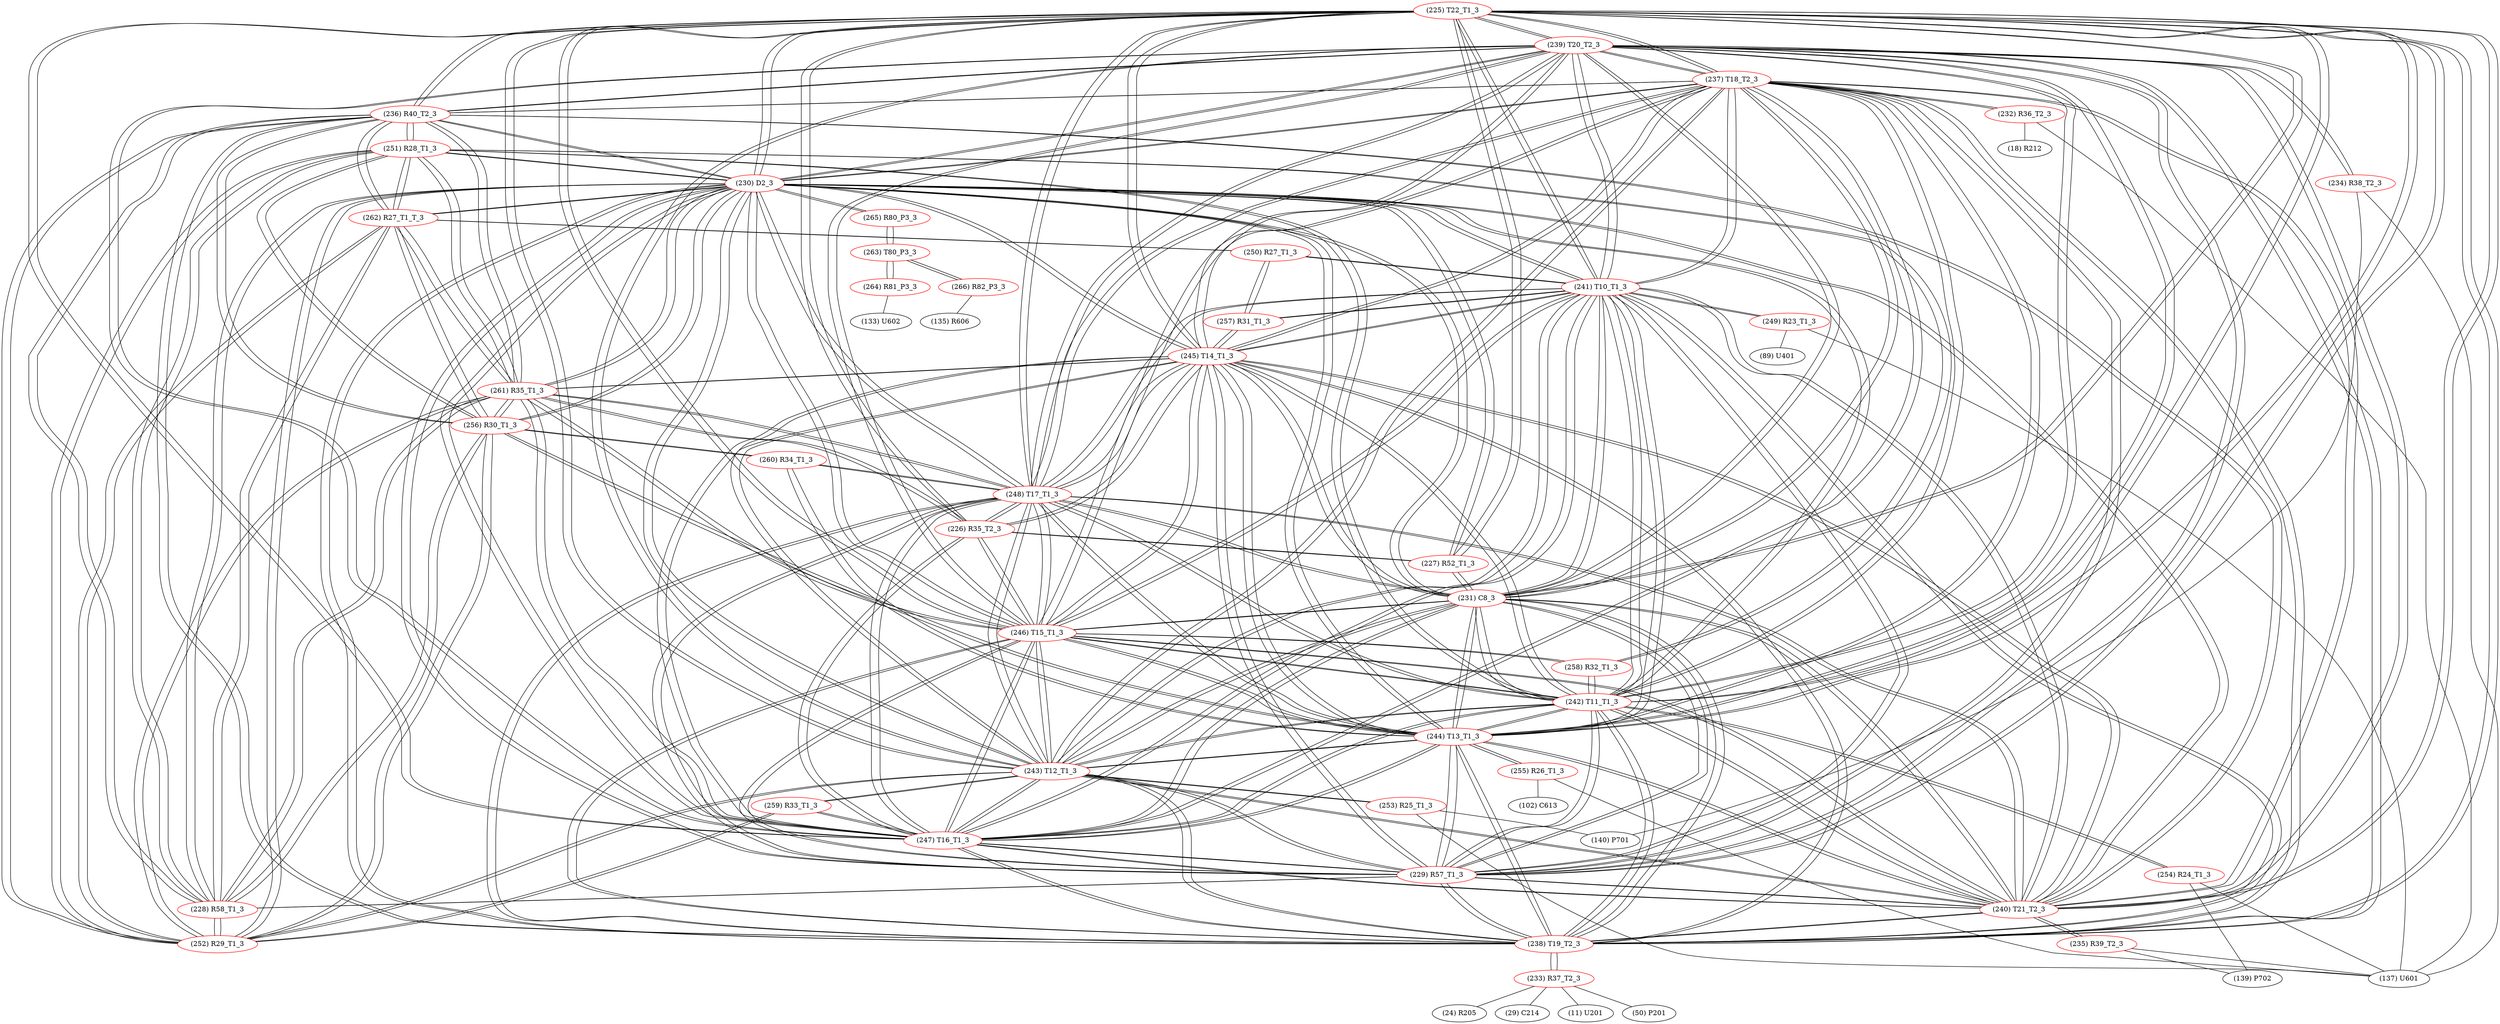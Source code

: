 graph {
	225 [label="(225) T22_T1_3" color=red]
	239 [label="(239) T20_T2_3"]
	237 [label="(237) T18_T2_3"]
	238 [label="(238) T19_T2_3"]
	240 [label="(240) T21_T2_3"]
	229 [label="(229) R57_T1_3"]
	230 [label="(230) D2_3"]
	242 [label="(242) T11_T1_3"]
	247 [label="(247) T16_T1_3"]
	248 [label="(248) T17_T1_3"]
	241 [label="(241) T10_T1_3"]
	243 [label="(243) T12_T1_3"]
	244 [label="(244) T13_T1_3"]
	245 [label="(245) T14_T1_3"]
	246 [label="(246) T15_T1_3"]
	231 [label="(231) C8_3"]
	236 [label="(236) R40_T2_3"]
	227 [label="(227) R52_T1_3"]
	226 [label="(226) R35_T2_3"]
	226 [label="(226) R35_T2_3" color=red]
	247 [label="(247) T16_T1_3"]
	246 [label="(246) T15_T1_3"]
	261 [label="(261) R35_T1_3"]
	245 [label="(245) T14_T1_3"]
	248 [label="(248) T17_T1_3"]
	227 [label="(227) R52_T1_3"]
	225 [label="(225) T22_T1_3"]
	227 [label="(227) R52_T1_3" color=red]
	230 [label="(230) D2_3"]
	231 [label="(231) C8_3"]
	226 [label="(226) R35_T2_3"]
	225 [label="(225) T22_T1_3"]
	228 [label="(228) R58_T1_3" color=red]
	229 [label="(229) R57_T1_3"]
	230 [label="(230) D2_3"]
	252 [label="(252) R29_T1_3"]
	261 [label="(261) R35_T1_3"]
	236 [label="(236) R40_T2_3"]
	256 [label="(256) R30_T1_3"]
	262 [label="(262) R27_T1_T_3"]
	251 [label="(251) R28_T1_3"]
	229 [label="(229) R57_T1_3" color=red]
	239 [label="(239) T20_T2_3"]
	237 [label="(237) T18_T2_3"]
	238 [label="(238) T19_T2_3"]
	240 [label="(240) T21_T2_3"]
	225 [label="(225) T22_T1_3"]
	230 [label="(230) D2_3"]
	242 [label="(242) T11_T1_3"]
	247 [label="(247) T16_T1_3"]
	248 [label="(248) T17_T1_3"]
	241 [label="(241) T10_T1_3"]
	243 [label="(243) T12_T1_3"]
	244 [label="(244) T13_T1_3"]
	245 [label="(245) T14_T1_3"]
	246 [label="(246) T15_T1_3"]
	231 [label="(231) C8_3"]
	228 [label="(228) R58_T1_3"]
	230 [label="(230) D2_3" color=red]
	239 [label="(239) T20_T2_3"]
	237 [label="(237) T18_T2_3"]
	238 [label="(238) T19_T2_3"]
	240 [label="(240) T21_T2_3"]
	229 [label="(229) R57_T1_3"]
	225 [label="(225) T22_T1_3"]
	242 [label="(242) T11_T1_3"]
	247 [label="(247) T16_T1_3"]
	248 [label="(248) T17_T1_3"]
	241 [label="(241) T10_T1_3"]
	243 [label="(243) T12_T1_3"]
	244 [label="(244) T13_T1_3"]
	245 [label="(245) T14_T1_3"]
	246 [label="(246) T15_T1_3"]
	231 [label="(231) C8_3"]
	227 [label="(227) R52_T1_3"]
	228 [label="(228) R58_T1_3"]
	252 [label="(252) R29_T1_3"]
	261 [label="(261) R35_T1_3"]
	236 [label="(236) R40_T2_3"]
	256 [label="(256) R30_T1_3"]
	262 [label="(262) R27_T1_T_3"]
	251 [label="(251) R28_T1_3"]
	265 [label="(265) R80_P3_3"]
	231 [label="(231) C8_3" color=red]
	239 [label="(239) T20_T2_3"]
	237 [label="(237) T18_T2_3"]
	238 [label="(238) T19_T2_3"]
	240 [label="(240) T21_T2_3"]
	229 [label="(229) R57_T1_3"]
	225 [label="(225) T22_T1_3"]
	230 [label="(230) D2_3"]
	242 [label="(242) T11_T1_3"]
	247 [label="(247) T16_T1_3"]
	248 [label="(248) T17_T1_3"]
	241 [label="(241) T10_T1_3"]
	243 [label="(243) T12_T1_3"]
	244 [label="(244) T13_T1_3"]
	245 [label="(245) T14_T1_3"]
	246 [label="(246) T15_T1_3"]
	227 [label="(227) R52_T1_3"]
	232 [label="(232) R36_T2_3" color=red]
	137 [label="(137) U601"]
	18 [label="(18) R212"]
	237 [label="(237) T18_T2_3"]
	233 [label="(233) R37_T2_3" color=red]
	24 [label="(24) R205"]
	29 [label="(29) C214"]
	11 [label="(11) U201"]
	50 [label="(50) P201"]
	238 [label="(238) T19_T2_3"]
	234 [label="(234) R38_T2_3" color=red]
	140 [label="(140) P701"]
	137 [label="(137) U601"]
	239 [label="(239) T20_T2_3"]
	235 [label="(235) R39_T2_3" color=red]
	137 [label="(137) U601"]
	139 [label="(139) P702"]
	240 [label="(240) T21_T2_3"]
	236 [label="(236) R40_T2_3" color=red]
	252 [label="(252) R29_T1_3"]
	261 [label="(261) R35_T1_3"]
	256 [label="(256) R30_T1_3"]
	230 [label="(230) D2_3"]
	228 [label="(228) R58_T1_3"]
	262 [label="(262) R27_T1_T_3"]
	251 [label="(251) R28_T1_3"]
	225 [label="(225) T22_T1_3"]
	238 [label="(238) T19_T2_3"]
	237 [label="(237) T18_T2_3"]
	240 [label="(240) T21_T2_3"]
	239 [label="(239) T20_T2_3"]
	237 [label="(237) T18_T2_3" color=red]
	239 [label="(239) T20_T2_3"]
	238 [label="(238) T19_T2_3"]
	240 [label="(240) T21_T2_3"]
	229 [label="(229) R57_T1_3"]
	225 [label="(225) T22_T1_3"]
	230 [label="(230) D2_3"]
	242 [label="(242) T11_T1_3"]
	247 [label="(247) T16_T1_3"]
	248 [label="(248) T17_T1_3"]
	241 [label="(241) T10_T1_3"]
	243 [label="(243) T12_T1_3"]
	244 [label="(244) T13_T1_3"]
	245 [label="(245) T14_T1_3"]
	246 [label="(246) T15_T1_3"]
	231 [label="(231) C8_3"]
	236 [label="(236) R40_T2_3"]
	232 [label="(232) R36_T2_3"]
	238 [label="(238) T19_T2_3" color=red]
	239 [label="(239) T20_T2_3"]
	237 [label="(237) T18_T2_3"]
	240 [label="(240) T21_T2_3"]
	229 [label="(229) R57_T1_3"]
	225 [label="(225) T22_T1_3"]
	230 [label="(230) D2_3"]
	242 [label="(242) T11_T1_3"]
	247 [label="(247) T16_T1_3"]
	248 [label="(248) T17_T1_3"]
	241 [label="(241) T10_T1_3"]
	243 [label="(243) T12_T1_3"]
	244 [label="(244) T13_T1_3"]
	245 [label="(245) T14_T1_3"]
	246 [label="(246) T15_T1_3"]
	231 [label="(231) C8_3"]
	236 [label="(236) R40_T2_3"]
	233 [label="(233) R37_T2_3"]
	239 [label="(239) T20_T2_3" color=red]
	237 [label="(237) T18_T2_3"]
	238 [label="(238) T19_T2_3"]
	240 [label="(240) T21_T2_3"]
	229 [label="(229) R57_T1_3"]
	225 [label="(225) T22_T1_3"]
	230 [label="(230) D2_3"]
	242 [label="(242) T11_T1_3"]
	247 [label="(247) T16_T1_3"]
	248 [label="(248) T17_T1_3"]
	241 [label="(241) T10_T1_3"]
	243 [label="(243) T12_T1_3"]
	244 [label="(244) T13_T1_3"]
	245 [label="(245) T14_T1_3"]
	246 [label="(246) T15_T1_3"]
	231 [label="(231) C8_3"]
	236 [label="(236) R40_T2_3"]
	234 [label="(234) R38_T2_3"]
	240 [label="(240) T21_T2_3" color=red]
	239 [label="(239) T20_T2_3"]
	237 [label="(237) T18_T2_3"]
	238 [label="(238) T19_T2_3"]
	229 [label="(229) R57_T1_3"]
	225 [label="(225) T22_T1_3"]
	230 [label="(230) D2_3"]
	242 [label="(242) T11_T1_3"]
	247 [label="(247) T16_T1_3"]
	248 [label="(248) T17_T1_3"]
	241 [label="(241) T10_T1_3"]
	243 [label="(243) T12_T1_3"]
	244 [label="(244) T13_T1_3"]
	245 [label="(245) T14_T1_3"]
	246 [label="(246) T15_T1_3"]
	231 [label="(231) C8_3"]
	236 [label="(236) R40_T2_3"]
	235 [label="(235) R39_T2_3"]
	241 [label="(241) T10_T1_3" color=red]
	239 [label="(239) T20_T2_3"]
	237 [label="(237) T18_T2_3"]
	238 [label="(238) T19_T2_3"]
	240 [label="(240) T21_T2_3"]
	229 [label="(229) R57_T1_3"]
	225 [label="(225) T22_T1_3"]
	230 [label="(230) D2_3"]
	242 [label="(242) T11_T1_3"]
	247 [label="(247) T16_T1_3"]
	248 [label="(248) T17_T1_3"]
	243 [label="(243) T12_T1_3"]
	244 [label="(244) T13_T1_3"]
	245 [label="(245) T14_T1_3"]
	246 [label="(246) T15_T1_3"]
	231 [label="(231) C8_3"]
	249 [label="(249) R23_T1_3"]
	257 [label="(257) R31_T1_3"]
	250 [label="(250) R27_T1_3"]
	242 [label="(242) T11_T1_3" color=red]
	239 [label="(239) T20_T2_3"]
	237 [label="(237) T18_T2_3"]
	238 [label="(238) T19_T2_3"]
	240 [label="(240) T21_T2_3"]
	229 [label="(229) R57_T1_3"]
	225 [label="(225) T22_T1_3"]
	230 [label="(230) D2_3"]
	247 [label="(247) T16_T1_3"]
	248 [label="(248) T17_T1_3"]
	241 [label="(241) T10_T1_3"]
	243 [label="(243) T12_T1_3"]
	244 [label="(244) T13_T1_3"]
	245 [label="(245) T14_T1_3"]
	246 [label="(246) T15_T1_3"]
	231 [label="(231) C8_3"]
	254 [label="(254) R24_T1_3"]
	258 [label="(258) R32_T1_3"]
	251 [label="(251) R28_T1_3"]
	243 [label="(243) T12_T1_3" color=red]
	239 [label="(239) T20_T2_3"]
	237 [label="(237) T18_T2_3"]
	238 [label="(238) T19_T2_3"]
	240 [label="(240) T21_T2_3"]
	229 [label="(229) R57_T1_3"]
	225 [label="(225) T22_T1_3"]
	230 [label="(230) D2_3"]
	242 [label="(242) T11_T1_3"]
	247 [label="(247) T16_T1_3"]
	248 [label="(248) T17_T1_3"]
	241 [label="(241) T10_T1_3"]
	244 [label="(244) T13_T1_3"]
	245 [label="(245) T14_T1_3"]
	246 [label="(246) T15_T1_3"]
	231 [label="(231) C8_3"]
	259 [label="(259) R33_T1_3"]
	252 [label="(252) R29_T1_3"]
	253 [label="(253) R25_T1_3"]
	244 [label="(244) T13_T1_3" color=red]
	239 [label="(239) T20_T2_3"]
	237 [label="(237) T18_T2_3"]
	238 [label="(238) T19_T2_3"]
	240 [label="(240) T21_T2_3"]
	229 [label="(229) R57_T1_3"]
	225 [label="(225) T22_T1_3"]
	230 [label="(230) D2_3"]
	242 [label="(242) T11_T1_3"]
	247 [label="(247) T16_T1_3"]
	248 [label="(248) T17_T1_3"]
	241 [label="(241) T10_T1_3"]
	243 [label="(243) T12_T1_3"]
	245 [label="(245) T14_T1_3"]
	246 [label="(246) T15_T1_3"]
	231 [label="(231) C8_3"]
	256 [label="(256) R30_T1_3"]
	260 [label="(260) R34_T1_3"]
	255 [label="(255) R26_T1_3"]
	245 [label="(245) T14_T1_3" color=red]
	239 [label="(239) T20_T2_3"]
	237 [label="(237) T18_T2_3"]
	238 [label="(238) T19_T2_3"]
	240 [label="(240) T21_T2_3"]
	229 [label="(229) R57_T1_3"]
	225 [label="(225) T22_T1_3"]
	230 [label="(230) D2_3"]
	242 [label="(242) T11_T1_3"]
	247 [label="(247) T16_T1_3"]
	248 [label="(248) T17_T1_3"]
	241 [label="(241) T10_T1_3"]
	243 [label="(243) T12_T1_3"]
	244 [label="(244) T13_T1_3"]
	246 [label="(246) T15_T1_3"]
	231 [label="(231) C8_3"]
	261 [label="(261) R35_T1_3"]
	226 [label="(226) R35_T2_3"]
	257 [label="(257) R31_T1_3"]
	246 [label="(246) T15_T1_3" color=red]
	239 [label="(239) T20_T2_3"]
	237 [label="(237) T18_T2_3"]
	238 [label="(238) T19_T2_3"]
	240 [label="(240) T21_T2_3"]
	229 [label="(229) R57_T1_3"]
	225 [label="(225) T22_T1_3"]
	230 [label="(230) D2_3"]
	242 [label="(242) T11_T1_3"]
	247 [label="(247) T16_T1_3"]
	248 [label="(248) T17_T1_3"]
	241 [label="(241) T10_T1_3"]
	243 [label="(243) T12_T1_3"]
	244 [label="(244) T13_T1_3"]
	245 [label="(245) T14_T1_3"]
	231 [label="(231) C8_3"]
	261 [label="(261) R35_T1_3"]
	226 [label="(226) R35_T2_3"]
	258 [label="(258) R32_T1_3"]
	247 [label="(247) T16_T1_3" color=red]
	239 [label="(239) T20_T2_3"]
	237 [label="(237) T18_T2_3"]
	238 [label="(238) T19_T2_3"]
	240 [label="(240) T21_T2_3"]
	229 [label="(229) R57_T1_3"]
	225 [label="(225) T22_T1_3"]
	230 [label="(230) D2_3"]
	242 [label="(242) T11_T1_3"]
	248 [label="(248) T17_T1_3"]
	241 [label="(241) T10_T1_3"]
	243 [label="(243) T12_T1_3"]
	244 [label="(244) T13_T1_3"]
	245 [label="(245) T14_T1_3"]
	246 [label="(246) T15_T1_3"]
	231 [label="(231) C8_3"]
	261 [label="(261) R35_T1_3"]
	226 [label="(226) R35_T2_3"]
	259 [label="(259) R33_T1_3"]
	248 [label="(248) T17_T1_3" color=red]
	239 [label="(239) T20_T2_3"]
	237 [label="(237) T18_T2_3"]
	238 [label="(238) T19_T2_3"]
	240 [label="(240) T21_T2_3"]
	229 [label="(229) R57_T1_3"]
	225 [label="(225) T22_T1_3"]
	230 [label="(230) D2_3"]
	242 [label="(242) T11_T1_3"]
	247 [label="(247) T16_T1_3"]
	241 [label="(241) T10_T1_3"]
	243 [label="(243) T12_T1_3"]
	244 [label="(244) T13_T1_3"]
	245 [label="(245) T14_T1_3"]
	246 [label="(246) T15_T1_3"]
	231 [label="(231) C8_3"]
	261 [label="(261) R35_T1_3"]
	226 [label="(226) R35_T2_3"]
	260 [label="(260) R34_T1_3"]
	249 [label="(249) R23_T1_3" color=red]
	89 [label="(89) U401"]
	137 [label="(137) U601"]
	241 [label="(241) T10_T1_3"]
	250 [label="(250) R27_T1_3" color=red]
	241 [label="(241) T10_T1_3"]
	257 [label="(257) R31_T1_3"]
	262 [label="(262) R27_T1_T_3"]
	251 [label="(251) R28_T1_3" color=red]
	252 [label="(252) R29_T1_3"]
	261 [label="(261) R35_T1_3"]
	236 [label="(236) R40_T2_3"]
	256 [label="(256) R30_T1_3"]
	230 [label="(230) D2_3"]
	228 [label="(228) R58_T1_3"]
	262 [label="(262) R27_T1_T_3"]
	258 [label="(258) R32_T1_3"]
	242 [label="(242) T11_T1_3"]
	252 [label="(252) R29_T1_3" color=red]
	261 [label="(261) R35_T1_3"]
	236 [label="(236) R40_T2_3"]
	256 [label="(256) R30_T1_3"]
	230 [label="(230) D2_3"]
	228 [label="(228) R58_T1_3"]
	262 [label="(262) R27_T1_T_3"]
	251 [label="(251) R28_T1_3"]
	259 [label="(259) R33_T1_3"]
	243 [label="(243) T12_T1_3"]
	253 [label="(253) R25_T1_3" color=red]
	137 [label="(137) U601"]
	140 [label="(140) P701"]
	243 [label="(243) T12_T1_3"]
	254 [label="(254) R24_T1_3" color=red]
	137 [label="(137) U601"]
	139 [label="(139) P702"]
	242 [label="(242) T11_T1_3"]
	255 [label="(255) R26_T1_3" color=red]
	102 [label="(102) C613"]
	137 [label="(137) U601"]
	244 [label="(244) T13_T1_3"]
	256 [label="(256) R30_T1_3" color=red]
	252 [label="(252) R29_T1_3"]
	261 [label="(261) R35_T1_3"]
	236 [label="(236) R40_T2_3"]
	230 [label="(230) D2_3"]
	228 [label="(228) R58_T1_3"]
	262 [label="(262) R27_T1_T_3"]
	251 [label="(251) R28_T1_3"]
	260 [label="(260) R34_T1_3"]
	244 [label="(244) T13_T1_3"]
	257 [label="(257) R31_T1_3" color=red]
	241 [label="(241) T10_T1_3"]
	250 [label="(250) R27_T1_3"]
	245 [label="(245) T14_T1_3"]
	258 [label="(258) R32_T1_3" color=red]
	246 [label="(246) T15_T1_3"]
	251 [label="(251) R28_T1_3"]
	242 [label="(242) T11_T1_3"]
	259 [label="(259) R33_T1_3" color=red]
	247 [label="(247) T16_T1_3"]
	252 [label="(252) R29_T1_3"]
	243 [label="(243) T12_T1_3"]
	260 [label="(260) R34_T1_3" color=red]
	248 [label="(248) T17_T1_3"]
	256 [label="(256) R30_T1_3"]
	244 [label="(244) T13_T1_3"]
	261 [label="(261) R35_T1_3" color=red]
	252 [label="(252) R29_T1_3"]
	236 [label="(236) R40_T2_3"]
	256 [label="(256) R30_T1_3"]
	230 [label="(230) D2_3"]
	228 [label="(228) R58_T1_3"]
	262 [label="(262) R27_T1_T_3"]
	251 [label="(251) R28_T1_3"]
	247 [label="(247) T16_T1_3"]
	246 [label="(246) T15_T1_3"]
	245 [label="(245) T14_T1_3"]
	248 [label="(248) T17_T1_3"]
	226 [label="(226) R35_T2_3"]
	262 [label="(262) R27_T1_T_3" color=red]
	252 [label="(252) R29_T1_3"]
	261 [label="(261) R35_T1_3"]
	236 [label="(236) R40_T2_3"]
	256 [label="(256) R30_T1_3"]
	230 [label="(230) D2_3"]
	228 [label="(228) R58_T1_3"]
	251 [label="(251) R28_T1_3"]
	250 [label="(250) R27_T1_3"]
	263 [label="(263) T80_P3_3" color=red]
	264 [label="(264) R81_P3_3"]
	266 [label="(266) R82_P3_3"]
	265 [label="(265) R80_P3_3"]
	264 [label="(264) R81_P3_3" color=red]
	133 [label="(133) U602"]
	263 [label="(263) T80_P3_3"]
	265 [label="(265) R80_P3_3" color=red]
	230 [label="(230) D2_3"]
	263 [label="(263) T80_P3_3"]
	266 [label="(266) R82_P3_3" color=red]
	135 [label="(135) R606"]
	263 [label="(263) T80_P3_3"]
	225 -- 239
	225 -- 237
	225 -- 238
	225 -- 240
	225 -- 229
	225 -- 230
	225 -- 242
	225 -- 247
	225 -- 248
	225 -- 241
	225 -- 243
	225 -- 244
	225 -- 245
	225 -- 246
	225 -- 231
	225 -- 236
	225 -- 227
	225 -- 226
	226 -- 247
	226 -- 246
	226 -- 261
	226 -- 245
	226 -- 248
	226 -- 227
	226 -- 225
	227 -- 230
	227 -- 231
	227 -- 226
	227 -- 225
	228 -- 229
	228 -- 230
	228 -- 252
	228 -- 261
	228 -- 236
	228 -- 256
	228 -- 262
	228 -- 251
	229 -- 239
	229 -- 237
	229 -- 238
	229 -- 240
	229 -- 225
	229 -- 230
	229 -- 242
	229 -- 247
	229 -- 248
	229 -- 241
	229 -- 243
	229 -- 244
	229 -- 245
	229 -- 246
	229 -- 231
	229 -- 228
	230 -- 239
	230 -- 237
	230 -- 238
	230 -- 240
	230 -- 229
	230 -- 225
	230 -- 242
	230 -- 247
	230 -- 248
	230 -- 241
	230 -- 243
	230 -- 244
	230 -- 245
	230 -- 246
	230 -- 231
	230 -- 227
	230 -- 228
	230 -- 252
	230 -- 261
	230 -- 236
	230 -- 256
	230 -- 262
	230 -- 251
	230 -- 265
	231 -- 239
	231 -- 237
	231 -- 238
	231 -- 240
	231 -- 229
	231 -- 225
	231 -- 230
	231 -- 242
	231 -- 247
	231 -- 248
	231 -- 241
	231 -- 243
	231 -- 244
	231 -- 245
	231 -- 246
	231 -- 227
	232 -- 137
	232 -- 18
	232 -- 237
	233 -- 24
	233 -- 29
	233 -- 11
	233 -- 50
	233 -- 238
	234 -- 140
	234 -- 137
	234 -- 239
	235 -- 137
	235 -- 139
	235 -- 240
	236 -- 252
	236 -- 261
	236 -- 256
	236 -- 230
	236 -- 228
	236 -- 262
	236 -- 251
	236 -- 225
	236 -- 238
	236 -- 237
	236 -- 240
	236 -- 239
	237 -- 239
	237 -- 238
	237 -- 240
	237 -- 229
	237 -- 225
	237 -- 230
	237 -- 242
	237 -- 247
	237 -- 248
	237 -- 241
	237 -- 243
	237 -- 244
	237 -- 245
	237 -- 246
	237 -- 231
	237 -- 236
	237 -- 232
	238 -- 239
	238 -- 237
	238 -- 240
	238 -- 229
	238 -- 225
	238 -- 230
	238 -- 242
	238 -- 247
	238 -- 248
	238 -- 241
	238 -- 243
	238 -- 244
	238 -- 245
	238 -- 246
	238 -- 231
	238 -- 236
	238 -- 233
	239 -- 237
	239 -- 238
	239 -- 240
	239 -- 229
	239 -- 225
	239 -- 230
	239 -- 242
	239 -- 247
	239 -- 248
	239 -- 241
	239 -- 243
	239 -- 244
	239 -- 245
	239 -- 246
	239 -- 231
	239 -- 236
	239 -- 234
	240 -- 239
	240 -- 237
	240 -- 238
	240 -- 229
	240 -- 225
	240 -- 230
	240 -- 242
	240 -- 247
	240 -- 248
	240 -- 241
	240 -- 243
	240 -- 244
	240 -- 245
	240 -- 246
	240 -- 231
	240 -- 236
	240 -- 235
	241 -- 239
	241 -- 237
	241 -- 238
	241 -- 240
	241 -- 229
	241 -- 225
	241 -- 230
	241 -- 242
	241 -- 247
	241 -- 248
	241 -- 243
	241 -- 244
	241 -- 245
	241 -- 246
	241 -- 231
	241 -- 249
	241 -- 257
	241 -- 250
	242 -- 239
	242 -- 237
	242 -- 238
	242 -- 240
	242 -- 229
	242 -- 225
	242 -- 230
	242 -- 247
	242 -- 248
	242 -- 241
	242 -- 243
	242 -- 244
	242 -- 245
	242 -- 246
	242 -- 231
	242 -- 254
	242 -- 258
	242 -- 251
	243 -- 239
	243 -- 237
	243 -- 238
	243 -- 240
	243 -- 229
	243 -- 225
	243 -- 230
	243 -- 242
	243 -- 247
	243 -- 248
	243 -- 241
	243 -- 244
	243 -- 245
	243 -- 246
	243 -- 231
	243 -- 259
	243 -- 252
	243 -- 253
	244 -- 239
	244 -- 237
	244 -- 238
	244 -- 240
	244 -- 229
	244 -- 225
	244 -- 230
	244 -- 242
	244 -- 247
	244 -- 248
	244 -- 241
	244 -- 243
	244 -- 245
	244 -- 246
	244 -- 231
	244 -- 256
	244 -- 260
	244 -- 255
	245 -- 239
	245 -- 237
	245 -- 238
	245 -- 240
	245 -- 229
	245 -- 225
	245 -- 230
	245 -- 242
	245 -- 247
	245 -- 248
	245 -- 241
	245 -- 243
	245 -- 244
	245 -- 246
	245 -- 231
	245 -- 261
	245 -- 226
	245 -- 257
	246 -- 239
	246 -- 237
	246 -- 238
	246 -- 240
	246 -- 229
	246 -- 225
	246 -- 230
	246 -- 242
	246 -- 247
	246 -- 248
	246 -- 241
	246 -- 243
	246 -- 244
	246 -- 245
	246 -- 231
	246 -- 261
	246 -- 226
	246 -- 258
	247 -- 239
	247 -- 237
	247 -- 238
	247 -- 240
	247 -- 229
	247 -- 225
	247 -- 230
	247 -- 242
	247 -- 248
	247 -- 241
	247 -- 243
	247 -- 244
	247 -- 245
	247 -- 246
	247 -- 231
	247 -- 261
	247 -- 226
	247 -- 259
	248 -- 239
	248 -- 237
	248 -- 238
	248 -- 240
	248 -- 229
	248 -- 225
	248 -- 230
	248 -- 242
	248 -- 247
	248 -- 241
	248 -- 243
	248 -- 244
	248 -- 245
	248 -- 246
	248 -- 231
	248 -- 261
	248 -- 226
	248 -- 260
	249 -- 89
	249 -- 137
	249 -- 241
	250 -- 241
	250 -- 257
	250 -- 262
	251 -- 252
	251 -- 261
	251 -- 236
	251 -- 256
	251 -- 230
	251 -- 228
	251 -- 262
	251 -- 258
	251 -- 242
	252 -- 261
	252 -- 236
	252 -- 256
	252 -- 230
	252 -- 228
	252 -- 262
	252 -- 251
	252 -- 259
	252 -- 243
	253 -- 137
	253 -- 140
	253 -- 243
	254 -- 137
	254 -- 139
	254 -- 242
	255 -- 102
	255 -- 137
	255 -- 244
	256 -- 252
	256 -- 261
	256 -- 236
	256 -- 230
	256 -- 228
	256 -- 262
	256 -- 251
	256 -- 260
	256 -- 244
	257 -- 241
	257 -- 250
	257 -- 245
	258 -- 246
	258 -- 251
	258 -- 242
	259 -- 247
	259 -- 252
	259 -- 243
	260 -- 248
	260 -- 256
	260 -- 244
	261 -- 252
	261 -- 236
	261 -- 256
	261 -- 230
	261 -- 228
	261 -- 262
	261 -- 251
	261 -- 247
	261 -- 246
	261 -- 245
	261 -- 248
	261 -- 226
	262 -- 252
	262 -- 261
	262 -- 236
	262 -- 256
	262 -- 230
	262 -- 228
	262 -- 251
	262 -- 250
	263 -- 264
	263 -- 266
	263 -- 265
	264 -- 133
	264 -- 263
	265 -- 230
	265 -- 263
	266 -- 135
	266 -- 263
}